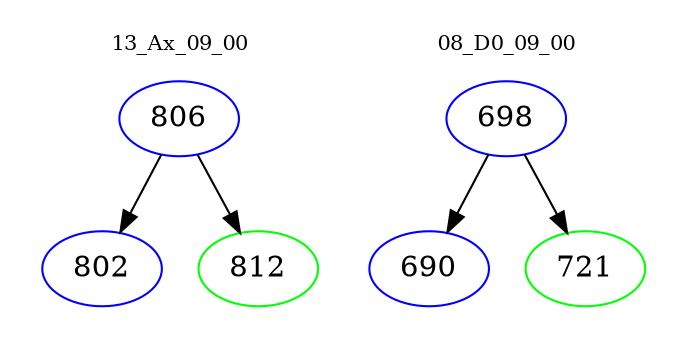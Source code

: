 digraph{
subgraph cluster_0 {
color = white
label = "13_Ax_09_00";
fontsize=10;
T0_806 [label="806", color="blue"]
T0_806 -> T0_802 [color="black"]
T0_802 [label="802", color="blue"]
T0_806 -> T0_812 [color="black"]
T0_812 [label="812", color="green"]
}
subgraph cluster_1 {
color = white
label = "08_D0_09_00";
fontsize=10;
T1_698 [label="698", color="blue"]
T1_698 -> T1_690 [color="black"]
T1_690 [label="690", color="blue"]
T1_698 -> T1_721 [color="black"]
T1_721 [label="721", color="green"]
}
}

